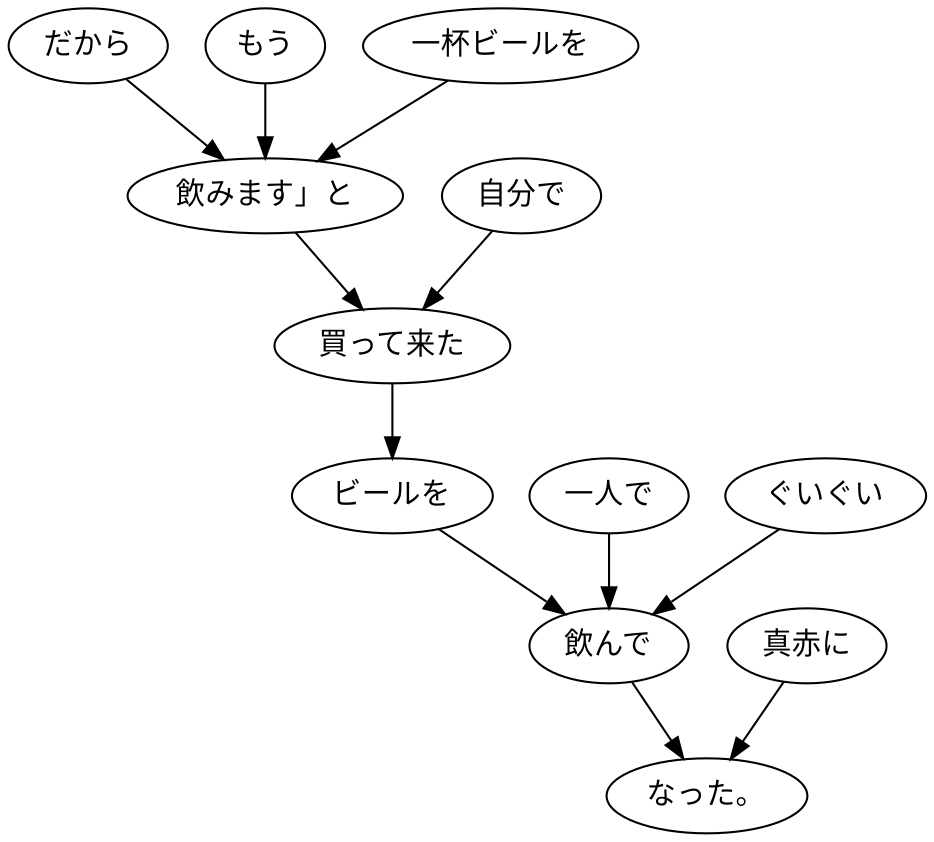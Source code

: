 digraph graph9084 {
	node0 [label="だから"];
	node1 [label="もう"];
	node2 [label="一杯ビールを"];
	node3 [label="飲みます」と"];
	node4 [label="自分で"];
	node5 [label="買って来た"];
	node6 [label="ビールを"];
	node7 [label="一人で"];
	node8 [label="ぐいぐい"];
	node9 [label="飲んで"];
	node10 [label="真赤に"];
	node11 [label="なった。"];
	node0 -> node3;
	node1 -> node3;
	node2 -> node3;
	node3 -> node5;
	node4 -> node5;
	node5 -> node6;
	node6 -> node9;
	node7 -> node9;
	node8 -> node9;
	node9 -> node11;
	node10 -> node11;
}

